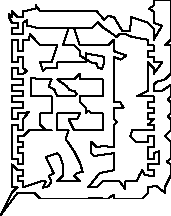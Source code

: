 unitsize(0.001cm);
// 54305.6
draw((200,400)--(300,500));
draw((300,500)--(200,500));
draw((200,500)--(200,600));
draw((200,600)--(200,700));
draw((200,700)--(200,800));
draw((200,800)--(200,900));
draw((200,900)--(300,800));
draw((300,800)--(400,800));
draw((400,800)--(400,700));
draw((400,700)--(300,700));
draw((300,700)--(300,600));
draw((300,600)--(400,600));
draw((400,600)--(400,500));
draw((400,500)--(700,600));
draw((700,600)--(800,600));
draw((800,600)--(750,490));
draw((750,490)--(850,520));
draw((850,520)--(900,600));
draw((900,600)--(850,700));
draw((850,700)--(939,740));
draw((939,740)--(800,1030));
draw((800,1030)--(1000,1100));
draw((1000,1100)--(1050,1050));
draw((1050,1050)--(1100,900));
draw((1100,900)--(1100,700));
draw((1100,700)--(1000,600));
draw((1000,600)--(1100,600));
draw((1100,600)--(1200,600));
draw((1200,600)--(1300,600));
draw((1300,600)--(1400,600));
draw((1400,600)--(1300,700));
draw((1300,700)--(1350,750));
draw((1350,750)--(1450,770));
draw((1450,770)--(1400,930));
draw((1400,930)--(1300,1130));
draw((1300,1130)--(1150,1350));
draw((1150,1350)--(1200,1500));
draw((1200,1500)--(1100,1500));
draw((1100,1500)--(1000,1500));
draw((1000,1500)--(1000,1629));
draw((1000,1629)--(1000,1800));
draw((1000,1800)--(1100,1800));
draw((1100,1800)--(1200,1800));
draw((1200,1800)--(1300,1800));
draw((1300,1800)--(1400,1800));
draw((1400,1800)--(1350,1700));
draw((1350,1700)--(1200,1700));
draw((1200,1700)--(1300,1500));
draw((1300,1500)--(1400,1500));
draw((1400,1500)--(1500,1500));
draw((1500,1500)--(1600,1500));
draw((1600,1500)--(1700,1500));
draw((1700,1500)--(1800,1500));
draw((1800,1500)--(1800,1800));
draw((1800,1800)--(1700,1800));
draw((1700,1800)--(1600,1800));
draw((1600,1800)--(1550,1850));
draw((1550,1850)--(1500,1800));
draw((1500,1800)--(1500,1900));
draw((1500,1900)--(1400,2000));
draw((1400,2000)--(1400,2100));
draw((1400,2100)--(1500,2100));
draw((1500,2100)--(1600,2100));
draw((1600,2100)--(1700,2100));
draw((1700,2100)--(1800,2100));
draw((1800,2100)--(1800,2400));
draw((1800,2400)--(1700,2400));
draw((1700,2400)--(1600,2400));
draw((1600,2400)--(1500,2400));
draw((1500,2400)--(1400,2400));
draw((1400,2400)--(1400,2500));
draw((1400,2500)--(1300,2400));
draw((1300,2400)--(1200,2400));
draw((1200,2400)--(1100,2400));
draw((1100,2400)--(1000,2400));
draw((1000,2400)--(1170,2280));
draw((1170,2280)--(1220,2210));
draw((1220,2210)--(1300,2200));
draw((1300,2200)--(1350,2140));
draw((1350,2140)--(1300,2100));
draw((1300,2100)--(1200,2100));
draw((1200,2100)--(1100,2100));
draw((1100,2100)--(1000,2100));
draw((1000,2100)--(950,2220));
draw((950,2220)--(850,2280));
draw((850,2280)--(900,2400));
draw((900,2400)--(800,2400));
draw((800,2400)--(700,2400));
draw((700,2400)--(540,2430));
draw((540,2430)--(540,2330));
draw((540,2330)--(530,2100));
draw((530,2100)--(700,2100));
draw((700,2100)--(800,2100));
draw((800,2100)--(900,2100));
draw((900,2100)--(900,1800));
draw((900,1800)--(800,1800));
draw((800,1800)--(700,1800));
draw((700,1800)--(700,1600));
draw((700,1600)--(800,1500));
draw((800,1500)--(900,1500));
draw((900,1500)--(700,1500));
draw((700,1500)--(500,1500));
draw((500,1500)--(400,1400));
draw((400,1400)--(300,1400));
draw((300,1400)--(300,1300));
draw((300,1300)--(400,1300));
draw((400,1300)--(400,1200));
draw((400,1200)--(300,1200));
draw((300,1200)--(300,1100));
draw((300,1100)--(400,1100));
draw((400,1100)--(400,1000));
draw((400,1000)--(400,900));
draw((400,900)--(300,900));
draw((300,900)--(300,1000));
draw((300,1000)--(200,1000));
draw((200,1000)--(200,1100));
draw((200,1100)--(200,1200));
draw((200,1200)--(200,1300));
draw((200,1300)--(200,1400));
draw((200,1400)--(200,1500));
draw((200,1500)--(200,1600));
draw((200,1600)--(300,1600));
draw((300,1600)--(300,1500));
draw((300,1500)--(400,1500));
draw((400,1500)--(400,1600));
draw((400,1600)--(400,1700));
draw((400,1700)--(500,1829));
draw((500,1829)--(400,1800));
draw((400,1800)--(300,1800));
draw((300,1800)--(300,1700));
draw((300,1700)--(200,1700));
draw((200,1700)--(200,1800));
draw((200,1800)--(200,1900));
draw((200,1900)--(300,1900));
draw((300,1900)--(400,1900));
draw((400,1900)--(400,2000));
draw((400,2000)--(300,2000));
draw((300,2000)--(200,2000));
draw((200,2000)--(200,2100));
draw((200,2100)--(300,2100));
draw((300,2100)--(400,2100));
draw((400,2100)--(400,2200));
draw((400,2200)--(300,2200));
draw((300,2200)--(200,2200));
draw((200,2200)--(200,2300));
draw((200,2300)--(300,2300));
draw((300,2300)--(400,2300));
draw((400,2300)--(400,2400));
draw((400,2400)--(300,2400));
draw((300,2400)--(200,2400));
draw((200,2400)--(200,2500));
draw((200,2500)--(200,2600));
draw((200,2600)--(300,2600));
draw((300,2600)--(300,2500));
draw((300,2500)--(400,2500));
draw((400,2500)--(469,2550));
draw((469,2550)--(400,2600));
draw((400,2600)--(400,2700));
draw((400,2700)--(400,2800));
draw((400,2800)--(300,2800));
draw((300,2800)--(300,2700));
draw((300,2700)--(200,2700));
draw((200,2700)--(200,2800));
draw((200,2800)--(200,2900));
draw((200,2900)--(200,3000));
draw((200,3000)--(200,3100));
draw((200,3100)--(300,3100));
draw((300,3100)--(300,3000));
draw((300,3000)--(300,2900));
draw((300,2900)--(400,2900));
draw((400,2900)--(400,3000));
draw((400,3000)--(400,3100));
draw((400,3100)--(500,3100));
draw((500,3100)--(520,3200));
draw((520,3200)--(700,3000));
draw((700,3000)--(800,3000));
draw((800,3000)--(900,3000));
draw((900,3000)--(1000,3000));
draw((1000,3000)--(900,2700));
draw((900,2700)--(800,2700));
draw((800,2700)--(700,2700));
draw((700,2700)--(750,2550));
draw((750,2550)--(800,2600));
draw((800,2600)--(910,2600));
draw((910,2600)--(1000,2600));
draw((1000,2600)--(1000,2700));
draw((1000,2700)--(1100,2700));
draw((1100,2700)--(1200,2700));
draw((1200,2700)--(1300,2700));
draw((1300,2700)--(1400,2700));
draw((1400,2700)--(1500,2700));
draw((1500,2700)--(1500,2800));
draw((1500,2800)--(1500,2860));
draw((1500,2860)--(1829,2800));
draw((1829,2800)--(1829,2700));
draw((1829,2700)--(1790,2580));
draw((1790,2580)--(1720,2610));
draw((1720,2610)--(1690,2680));
draw((1690,2680)--(1600,2700));
draw((1600,2700)--(1400,2820));
draw((1400,2820)--(1400,2900));
draw((1400,2900)--(1300,3000));
draw((1300,3000)--(1200,3000));
draw((1200,3000)--(1100,3000));
draw((1100,3000)--(1200,3300));
draw((1200,3300)--(1400,3300));
draw((1400,3300)--(1500,3300));
draw((1500,3300)--(1600,3300));
draw((1600,3300)--(1720,3409));
draw((1720,3409)--(1790,3330));
draw((1790,3330)--(2050,3150));
draw((2050,3150)--(2100,3200));
draw((2100,3200)--(2200,3200));
draw((2200,3200)--(2320,3150));
draw((2320,3150)--(2600,3100));
draw((2600,3100)--(2600,3000));
draw((2600,3000)--(2700,3000));
draw((2700,3000)--(2700,2900));
draw((2700,2900)--(2600,2900));
draw((2600,2900)--(2600,2800));
draw((2600,2800)--(2700,2800));
draw((2700,2800)--(2700,2700));
draw((2700,2700)--(2850,2700));
draw((2850,2700)--(2700,2500));
draw((2700,2500)--(2700,2600));
draw((2700,2600)--(2600,2700));
draw((2600,2700)--(2600,2600));
draw((2600,2600)--(2600,2500));
draw((2600,2500)--(2600,2400));
draw((2600,2400)--(2600,2300));
draw((2600,2300)--(2600,2200));
draw((2600,2200)--(2400,2100));
draw((2400,2100)--(2600,2100));
draw((2600,2100)--(2700,2100));
draw((2700,2100)--(2700,2000));
draw((2700,2000)--(2600,2000));
draw((2600,2000)--(2600,1900));
draw((2600,1900)--(2700,1900));
draw((2700,1900)--(2700,1800));
draw((2700,1800)--(2600,1800));
draw((2600,1800)--(2600,1700));
draw((2600,1700)--(2700,1700));
draw((2700,1700)--(2600,1600));
draw((2600,1600)--(2700,1600));
draw((2700,1600)--(2700,1500));
draw((2700,1500)--(2600,1500));
draw((2600,1500)--(2320,1500));
draw((2320,1500)--(2290,1400));
draw((2290,1400)--(2390,1300));
draw((2390,1300)--(2600,1300));
draw((2600,1300)--(2600,1400));
draw((2600,1400)--(2700,1400));
draw((2700,1400)--(2700,1300));
draw((2700,1300)--(2700,1200));
draw((2700,1200)--(2600,1200));
draw((2600,1200)--(2600,1100));
draw((2600,1100)--(2600,1000));
draw((2600,1000)--(2700,1000));
draw((2700,1000)--(2700,1100));
draw((2700,1100)--(2800,1130));
draw((2800,1130)--(2800,900));
draw((2800,900)--(2700,900));
draw((2700,900)--(2600,900));
draw((2600,900)--(2600,800));
draw((2600,800)--(2700,800));
draw((2700,800)--(2700,700));
draw((2700,700)--(2550,710));
draw((2550,710)--(2500,800));
draw((2500,800)--(2450,710));
draw((2450,710)--(2400,600));
draw((2400,600)--(2300,600));
draw((2300,600)--(2200,600));
draw((2200,600)--(2200,469));
draw((2200,469)--(2100,600));
draw((2100,600)--(2000,600));
draw((2000,600)--(1900,600));
draw((1900,600)--(1800,600));
draw((1800,600)--(1710,510));
draw((1710,510)--(1550,500));
draw((1550,500)--(1750,750));
draw((1750,750)--(2000,800));
draw((2000,800)--(2000,900));
draw((2000,900)--(2000,1000));
draw((2000,1000)--(2000,1100));
draw((2000,1100)--(1650,1050));
draw((1650,1050)--(1600,1100));
draw((1600,1100)--(1600,1300));
draw((1600,1300)--(1700,1200));
draw((1700,1200)--(1800,1230));
draw((1800,1230)--(2000,1200));
draw((2000,1200)--(2000,1300));
draw((2000,1300)--(2000,1400));
draw((2000,1400)--(2000,1500));
draw((2000,1500)--(2000,1600));
draw((2000,1600)--(2060,1650));
draw((2060,1650)--(2000,1700));
draw((2000,1700)--(2000,1800));
draw((2000,1800)--(2000,1900));
draw((2000,1900)--(2170,1900));
draw((2170,1900)--(2110,2000));
draw((2110,2000)--(2000,2000));
draw((2000,2000)--(2000,2100));
draw((2000,2100)--(2000,2200));
draw((2000,2200)--(2000,2300));
draw((2000,2300)--(2000,2400));
draw((2000,2400)--(2000,2500));
draw((2000,2500)--(2000,2600));
draw((2000,2600)--(2000,2700));
draw((2000,2700)--(2000,2800));
draw((2000,2800)--(2120,2750));
draw((2120,2750)--(2220,2820));
draw((2220,2820)--(2000,2900));
draw((2000,2900)--(2000,3000));
draw((2000,3000)--(2000,3100));
draw((2000,3100)--(1900,3000));
draw((1900,3000)--(1600,3000));
draw((1600,3000)--(1500,3000));
draw((1500,3000)--(1400,3000));
draw((1400,3000)--(1300,3300));
draw((1300,3300)--(1100,3300));
draw((1100,3300)--(1000,3300));
draw((1000,3300)--(900,3300));
draw((900,3300)--(800,3300));
draw((800,3300)--(700,3300));
draw((700,3300)--(469,3350));
draw((469,3350)--(469,3450));
draw((469,3450)--(400,3400));
draw((400,3400)--(400,3300));
draw((400,3300)--(400,3200));
draw((400,3200)--(300,3200));
draw((300,3200)--(200,3200));
draw((200,3200)--(200,3300));
draw((200,3300)--(300,3300));
draw((300,3300)--(300,3400));
draw((300,3400)--(200,3400));
draw((200,3400)--(150,3500));
draw((150,3500)--(150,3550));
draw((150,3550)--(200,3500));
draw((200,3500)--(200,3600));
draw((200,3600)--(300,3500));
draw((300,3500)--(400,3500));
draw((400,3500)--(400,3600));
draw((400,3600)--(620,3650));
draw((620,3650)--(620,3709));
draw((620,3709)--(700,3600));
draw((700,3600)--(800,3600));
draw((800,3600)--(900,3600));
draw((900,3600)--(1000,3600));
draw((1000,3600)--(1100,3600));
draw((1100,3600)--(1200,3600));
draw((1200,3600)--(1300,3600));
draw((1300,3600)--(1400,3600));
draw((1400,3600)--(1500,3600));
draw((1500,3600)--(1600,3600));
draw((1600,3600)--(1700,3600));
draw((1700,3600)--(1829,3450));
draw((1829,3450)--(1900,3520));
draw((1900,3520)--(2000,3500));
draw((2000,3500)--(2150,3250));
draw((2150,3250)--(2280,3250));
draw((2280,3250)--(2300,3400));
draw((2300,3400)--(2300,3500));
draw((2300,3500)--(2600,3400));
draw((2600,3400)--(2700,3300));
draw((2700,3300)--(2700,3200));
draw((2700,3200)--(2700,3100));
draw((2700,3100)--(2850,3350));
draw((2850,3350)--(2700,3400));
draw((2700,3400)--(2700,3500));
draw((2700,3500)--(2700,3600));
draw((2700,3600)--(2620,3650));
draw((2620,3650)--(2700,3700));
draw((2700,3700)--(2700,3800));
draw((2700,3800)--(3000,3800));
draw((3000,3800)--(3000,3700));
draw((3000,3700)--(3000,3600));
draw((3000,3600)--(3000,3500));
draw((3000,3500)--(3000,3400));
draw((3000,3400)--(3000,3300));
draw((3000,3300)--(3000,3200));
draw((3000,3200)--(3000,3100));
draw((3000,3100)--(2900,3000));
draw((2900,3000)--(3000,3000));
draw((3000,3000)--(3000,2900));
draw((3000,2900)--(3000,2800));
draw((3000,2800)--(3000,2700));
draw((3000,2700)--(3000,2600));
draw((3000,2600)--(3000,2500));
draw((3000,2500)--(2900,2400));
draw((2900,2400)--(2760,2360));
draw((2760,2360)--(2700,2300));
draw((2700,2300)--(2700,2200));
draw((2700,2200)--(2850,2200));
draw((2850,2200)--(3000,2300));
draw((3000,2300)--(3000,2200));
draw((3000,2200)--(3000,2100));
draw((3000,2100)--(2950,2050));
draw((2950,2050)--(3000,2000));
draw((3000,2000)--(3000,1900));
draw((3000,1900)--(3000,1800));
draw((3000,1800)--(2950,1750));
draw((2950,1750)--(3000,1700));
draw((3000,1700)--(3000,1600));
draw((3000,1600)--(3000,1500));
draw((3000,1500)--(2900,1400));
draw((2900,1400)--(3000,1300));
draw((3000,1300)--(3000,1200));
draw((3000,1200)--(3000,1100));
draw((3000,1100)--(3000,1000));
draw((3000,1000)--(2930,950));
draw((2930,950)--(3000,900));
draw((3000,900)--(3000,800));
draw((3000,800)--(3000,700));
draw((3000,700)--(2900,500));
draw((2900,500)--(2900,400));
draw((2900,400)--(2750,520));
draw((2750,520)--(2600,500));
draw((2600,500)--(2600,400));
draw((2600,400)--(2500,300));
draw((2500,300)--(2400,300));
draw((2400,300)--(2300,300));
draw((2300,300)--(2200,300));
draw((2200,300)--(2100,300));
draw((2100,300)--(2000,300));
draw((2000,300)--(2000,370));
draw((2000,370)--(1900,300));
draw((1900,300)--(1800,300));
draw((1800,300)--(1710,310));
draw((1710,310)--(1550,300));
draw((1550,300)--(1400,300));
draw((1400,300)--(1300,300));
draw((1300,300)--(1200,300));
draw((1200,300)--(1100,300));
draw((1100,300)--(1000,300));
draw((1000,300)--(900,300));
draw((900,300)--(800,300));
draw((800,300)--(700,300));
draw((700,300)--(600,400));
draw((600,400)--(400,400));
draw((400,400)--(300,400));
draw((300,400)--(0,0));
draw((0,0)--(200,400));
